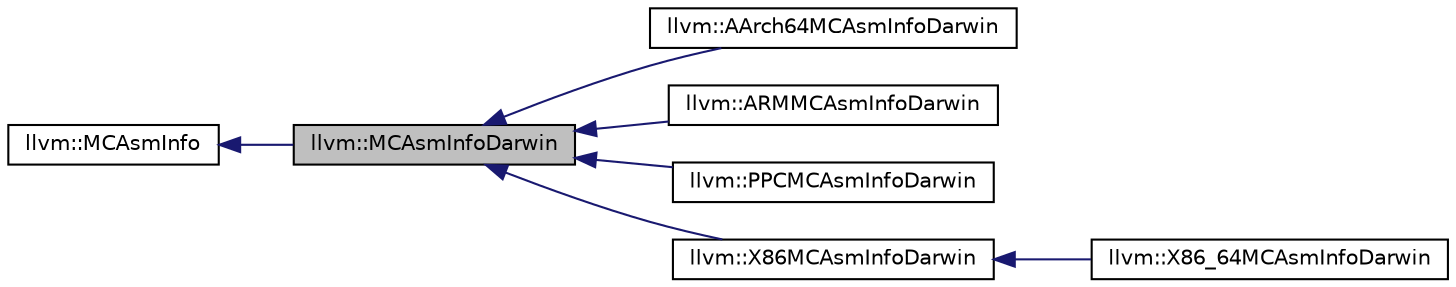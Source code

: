 digraph "llvm::MCAsmInfoDarwin"
{
 // LATEX_PDF_SIZE
  bgcolor="transparent";
  edge [fontname="Helvetica",fontsize="10",labelfontname="Helvetica",labelfontsize="10"];
  node [fontname="Helvetica",fontsize="10",shape="box"];
  rankdir="LR";
  Node1 [label="llvm::MCAsmInfoDarwin",height=0.2,width=0.4,color="black", fillcolor="grey75", style="filled", fontcolor="black",tooltip=" "];
  Node2 -> Node1 [dir="back",color="midnightblue",fontsize="10",style="solid",fontname="Helvetica"];
  Node2 [label="llvm::MCAsmInfo",height=0.2,width=0.4,color="black",URL="$classllvm_1_1MCAsmInfo.html",tooltip="This class is intended to be used as a base class for asm properties and features specific to the tar..."];
  Node1 -> Node3 [dir="back",color="midnightblue",fontsize="10",style="solid",fontname="Helvetica"];
  Node3 [label="llvm::AArch64MCAsmInfoDarwin",height=0.2,width=0.4,color="black",URL="$structllvm_1_1AArch64MCAsmInfoDarwin.html",tooltip=" "];
  Node1 -> Node4 [dir="back",color="midnightblue",fontsize="10",style="solid",fontname="Helvetica"];
  Node4 [label="llvm::ARMMCAsmInfoDarwin",height=0.2,width=0.4,color="black",URL="$classllvm_1_1ARMMCAsmInfoDarwin.html",tooltip=" "];
  Node1 -> Node5 [dir="back",color="midnightblue",fontsize="10",style="solid",fontname="Helvetica"];
  Node5 [label="llvm::PPCMCAsmInfoDarwin",height=0.2,width=0.4,color="black",URL="$classllvm_1_1PPCMCAsmInfoDarwin.html",tooltip=" "];
  Node1 -> Node6 [dir="back",color="midnightblue",fontsize="10",style="solid",fontname="Helvetica"];
  Node6 [label="llvm::X86MCAsmInfoDarwin",height=0.2,width=0.4,color="black",URL="$classllvm_1_1X86MCAsmInfoDarwin.html",tooltip=" "];
  Node6 -> Node7 [dir="back",color="midnightblue",fontsize="10",style="solid",fontname="Helvetica"];
  Node7 [label="llvm::X86_64MCAsmInfoDarwin",height=0.2,width=0.4,color="black",URL="$structllvm_1_1X86__64MCAsmInfoDarwin.html",tooltip=" "];
}

